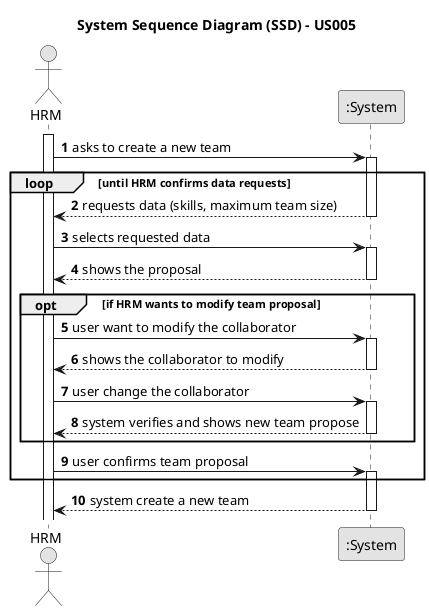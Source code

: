 @startuml
skinparam monochrome true
skinparam packageStyle rectangle
skinparam shadowing false

title System Sequence Diagram (SSD) - US005

autonumber

actor "HRM" as HRM
participant ":System" as System

activate HRM

    HRM -> System : asks to create a new team
    activate System
loop until HRM confirms data requests

        System --> HRM : requests data (skills, maximum team size)
    deactivate System

    HRM -> System : selects requested data
    activate System

        System --> HRM : shows the proposal
    deactivate System
opt if HRM wants to modify team proposal
    HRM -> System : user want to modify the collaborator
    activate System

        System --> HRM : shows the collaborator to modify
    deactivate System

    HRM -> System : user change the collaborator
    activate System

    System --> HRM : system verifies and shows new team propose
    deactivate System
end
 HRM -> System : user confirms team proposal
     activate System
end
     System --> HRM : system create a new team
     deactivate System

@enduml